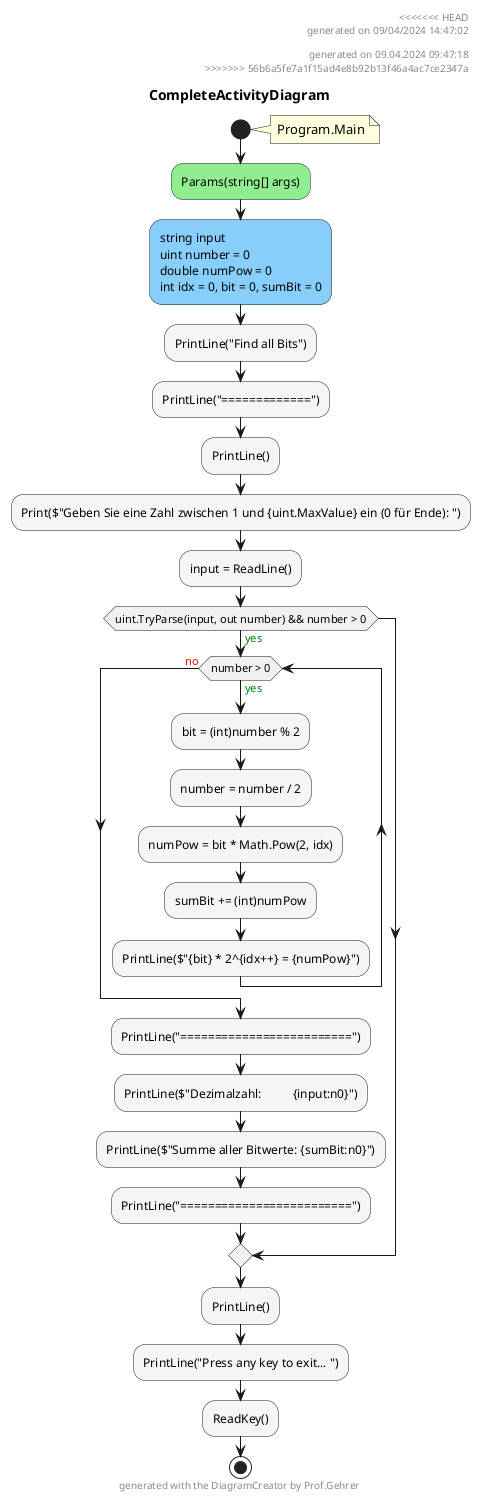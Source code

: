 @startuml CompleteActivityDiagram
header
<<<<<<< HEAD
generated on 09/04/2024 14:47:02
=======
generated on 09.04.2024 09:47:18
>>>>>>> 56b6a5fe7a1f15ad4e8b92b13f46a4ac7ce2347a
end header
title CompleteActivityDiagram
start
note right:  Program.Main
#LightGreen:Params(string[] args);
#LightSkyBlue:string input\nuint number = 0\ndouble numPow = 0\nint idx = 0, bit = 0, sumBit = 0;
#WhiteSmoke:PrintLine("Find all Bits");
#WhiteSmoke:PrintLine("=============");
#WhiteSmoke:PrintLine();
#WhiteSmoke:Print($"Geben Sie eine Zahl zwischen 1 und {uint.MaxValue} ein (0 für Ende): ");
#WhiteSmoke:input = ReadLine();
if (uint.TryParse(input, out number) && number > 0) then (<color:green>yes)
        while (number > 0) is (<color:green>yes)
                #WhiteSmoke:bit = (int)number % 2;
                #WhiteSmoke:number = number / 2;
                #WhiteSmoke:numPow = bit * Math.Pow(2, idx);
                #WhiteSmoke:sumBit += (int)numPow;
                #WhiteSmoke:PrintLine($"{bit} * 2^{idx++} = {numPow}");
        endwhile (<color:red>no)
        #WhiteSmoke:PrintLine("=========================");
        #WhiteSmoke:PrintLine($"Dezimalzahl:          {input:n0}");
        #WhiteSmoke:PrintLine($"Summe aller Bitwerte: {sumBit:n0}");
        #WhiteSmoke:PrintLine("=========================");
endif
#WhiteSmoke:PrintLine();
#WhiteSmoke:PrintLine("Press any key to exit... ");
#WhiteSmoke:ReadKey();
stop
footer
generated with the DiagramCreator by Prof.Gehrer
end footer
@enduml
